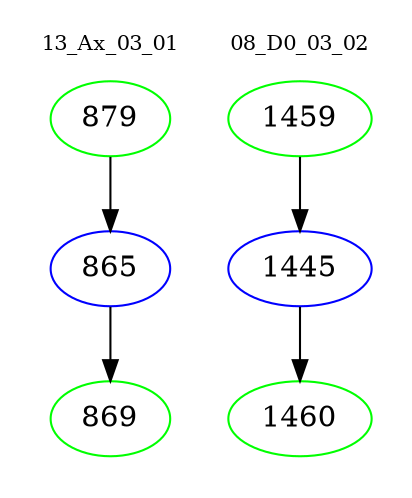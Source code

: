 digraph{
subgraph cluster_0 {
color = white
label = "13_Ax_03_01";
fontsize=10;
T0_879 [label="879", color="green"]
T0_879 -> T0_865 [color="black"]
T0_865 [label="865", color="blue"]
T0_865 -> T0_869 [color="black"]
T0_869 [label="869", color="green"]
}
subgraph cluster_1 {
color = white
label = "08_D0_03_02";
fontsize=10;
T1_1459 [label="1459", color="green"]
T1_1459 -> T1_1445 [color="black"]
T1_1445 [label="1445", color="blue"]
T1_1445 -> T1_1460 [color="black"]
T1_1460 [label="1460", color="green"]
}
}
